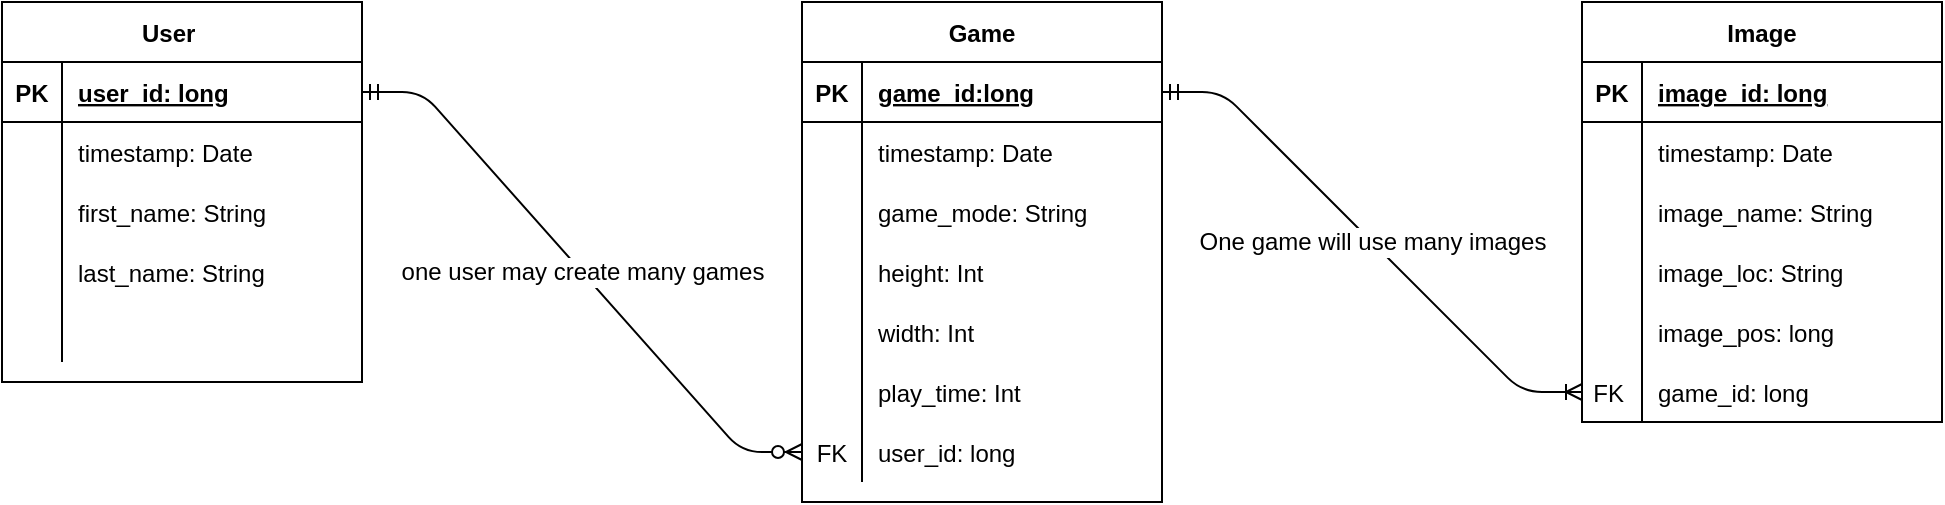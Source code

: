 <mxfile version="14.6.13" type="device"><diagram id="R2lEEEUBdFMjLlhIrx00" name="Page-1"><mxGraphModel dx="1024" dy="592" grid="1" gridSize="10" guides="1" tooltips="1" connect="1" arrows="1" fold="1" page="1" pageScale="1" pageWidth="850" pageHeight="1100" math="0" shadow="0" extFonts="Permanent Marker^https://fonts.googleapis.com/css?family=Permanent+Marker"><root><mxCell id="0"/><mxCell id="1" parent="0"/><mxCell id="iAOM0_z9XJIcXTJAmhC2-24" value="User    " style="shape=table;startSize=30;container=1;collapsible=1;childLayout=tableLayout;fixedRows=1;rowLines=0;fontStyle=1;align=center;resizeLast=1;" parent="1" vertex="1"><mxGeometry width="180" height="190" as="geometry"/></mxCell><mxCell id="iAOM0_z9XJIcXTJAmhC2-25" value="" style="shape=partialRectangle;collapsible=0;dropTarget=0;pointerEvents=0;fillColor=none;top=0;left=0;bottom=1;right=0;points=[[0,0.5],[1,0.5]];portConstraint=eastwest;" parent="iAOM0_z9XJIcXTJAmhC2-24" vertex="1"><mxGeometry y="30" width="180" height="30" as="geometry"/></mxCell><mxCell id="iAOM0_z9XJIcXTJAmhC2-26" value="PK" style="shape=partialRectangle;connectable=0;fillColor=none;top=0;left=0;bottom=0;right=0;fontStyle=1;overflow=hidden;" parent="iAOM0_z9XJIcXTJAmhC2-25" vertex="1"><mxGeometry width="30" height="30" as="geometry"/></mxCell><mxCell id="iAOM0_z9XJIcXTJAmhC2-27" value="user_id: long" style="shape=partialRectangle;connectable=0;fillColor=none;top=0;left=0;bottom=0;right=0;align=left;spacingLeft=6;fontStyle=5;overflow=hidden;" parent="iAOM0_z9XJIcXTJAmhC2-25" vertex="1"><mxGeometry x="30" width="150" height="30" as="geometry"/></mxCell><mxCell id="iAOM0_z9XJIcXTJAmhC2-28" value="" style="shape=partialRectangle;collapsible=0;dropTarget=0;pointerEvents=0;fillColor=none;top=0;left=0;bottom=0;right=0;points=[[0,0.5],[1,0.5]];portConstraint=eastwest;" parent="iAOM0_z9XJIcXTJAmhC2-24" vertex="1"><mxGeometry y="60" width="180" height="30" as="geometry"/></mxCell><mxCell id="iAOM0_z9XJIcXTJAmhC2-29" value="" style="shape=partialRectangle;connectable=0;fillColor=none;top=0;left=0;bottom=0;right=0;editable=1;overflow=hidden;" parent="iAOM0_z9XJIcXTJAmhC2-28" vertex="1"><mxGeometry width="30" height="30" as="geometry"/></mxCell><mxCell id="iAOM0_z9XJIcXTJAmhC2-30" value="timestamp: Date" style="shape=partialRectangle;connectable=0;fillColor=none;top=0;left=0;bottom=0;right=0;align=left;spacingLeft=6;overflow=hidden;" parent="iAOM0_z9XJIcXTJAmhC2-28" vertex="1"><mxGeometry x="30" width="150" height="30" as="geometry"/></mxCell><mxCell id="iAOM0_z9XJIcXTJAmhC2-31" value="" style="shape=partialRectangle;collapsible=0;dropTarget=0;pointerEvents=0;fillColor=none;top=0;left=0;bottom=0;right=0;points=[[0,0.5],[1,0.5]];portConstraint=eastwest;" parent="iAOM0_z9XJIcXTJAmhC2-24" vertex="1"><mxGeometry y="90" width="180" height="30" as="geometry"/></mxCell><mxCell id="iAOM0_z9XJIcXTJAmhC2-32" value="" style="shape=partialRectangle;connectable=0;fillColor=none;top=0;left=0;bottom=0;right=0;editable=1;overflow=hidden;" parent="iAOM0_z9XJIcXTJAmhC2-31" vertex="1"><mxGeometry width="30" height="30" as="geometry"/></mxCell><mxCell id="iAOM0_z9XJIcXTJAmhC2-33" value="first_name: String" style="shape=partialRectangle;connectable=0;fillColor=none;top=0;left=0;bottom=0;right=0;align=left;spacingLeft=6;overflow=hidden;" parent="iAOM0_z9XJIcXTJAmhC2-31" vertex="1"><mxGeometry x="30" width="150" height="30" as="geometry"/></mxCell><mxCell id="iAOM0_z9XJIcXTJAmhC2-34" value="" style="shape=partialRectangle;collapsible=0;dropTarget=0;pointerEvents=0;fillColor=none;top=0;left=0;bottom=0;right=0;points=[[0,0.5],[1,0.5]];portConstraint=eastwest;" parent="iAOM0_z9XJIcXTJAmhC2-24" vertex="1"><mxGeometry y="120" width="180" height="30" as="geometry"/></mxCell><mxCell id="iAOM0_z9XJIcXTJAmhC2-35" value="" style="shape=partialRectangle;connectable=0;fillColor=none;top=0;left=0;bottom=0;right=0;editable=1;overflow=hidden;" parent="iAOM0_z9XJIcXTJAmhC2-34" vertex="1"><mxGeometry width="30" height="30" as="geometry"/></mxCell><mxCell id="iAOM0_z9XJIcXTJAmhC2-36" value="last_name: String" style="shape=partialRectangle;connectable=0;fillColor=none;top=0;left=0;bottom=0;right=0;align=left;spacingLeft=6;overflow=hidden;" parent="iAOM0_z9XJIcXTJAmhC2-34" vertex="1"><mxGeometry x="30" width="150" height="30" as="geometry"/></mxCell><mxCell id="iAOM0_z9XJIcXTJAmhC2-38" value="" style="shape=partialRectangle;collapsible=0;dropTarget=0;pointerEvents=0;fillColor=none;top=0;left=0;bottom=0;right=0;points=[[0,0.5],[1,0.5]];portConstraint=eastwest;" parent="iAOM0_z9XJIcXTJAmhC2-24" vertex="1"><mxGeometry y="150" width="180" height="30" as="geometry"/></mxCell><mxCell id="iAOM0_z9XJIcXTJAmhC2-39" value="" style="shape=partialRectangle;connectable=0;fillColor=none;top=0;left=0;bottom=0;right=0;editable=1;overflow=hidden;" parent="iAOM0_z9XJIcXTJAmhC2-38" vertex="1"><mxGeometry width="30" height="30" as="geometry"/></mxCell><mxCell id="iAOM0_z9XJIcXTJAmhC2-40" value="" style="shape=partialRectangle;connectable=0;fillColor=none;top=0;left=0;bottom=0;right=0;align=left;spacingLeft=6;overflow=hidden;" parent="iAOM0_z9XJIcXTJAmhC2-38" vertex="1"><mxGeometry x="30" width="150" height="30" as="geometry"/></mxCell><mxCell id="iAOM0_z9XJIcXTJAmhC2-41" value="Image" style="shape=table;startSize=30;container=1;collapsible=1;childLayout=tableLayout;fixedRows=1;rowLines=0;fontStyle=1;align=center;resizeLast=1;" parent="1" vertex="1"><mxGeometry x="790" width="180" height="210" as="geometry"/></mxCell><mxCell id="iAOM0_z9XJIcXTJAmhC2-42" value="" style="shape=partialRectangle;collapsible=0;dropTarget=0;pointerEvents=0;fillColor=none;top=0;left=0;bottom=1;right=0;points=[[0,0.5],[1,0.5]];portConstraint=eastwest;" parent="iAOM0_z9XJIcXTJAmhC2-41" vertex="1"><mxGeometry y="30" width="180" height="30" as="geometry"/></mxCell><mxCell id="iAOM0_z9XJIcXTJAmhC2-43" value="PK" style="shape=partialRectangle;connectable=0;fillColor=none;top=0;left=0;bottom=0;right=0;fontStyle=1;overflow=hidden;" parent="iAOM0_z9XJIcXTJAmhC2-42" vertex="1"><mxGeometry width="30" height="30" as="geometry"/></mxCell><mxCell id="iAOM0_z9XJIcXTJAmhC2-44" value="image_id: long" style="shape=partialRectangle;connectable=0;fillColor=none;top=0;left=0;bottom=0;right=0;align=left;spacingLeft=6;fontStyle=5;overflow=hidden;" parent="iAOM0_z9XJIcXTJAmhC2-42" vertex="1"><mxGeometry x="30" width="150" height="30" as="geometry"/></mxCell><mxCell id="iAOM0_z9XJIcXTJAmhC2-45" value="" style="shape=partialRectangle;collapsible=0;dropTarget=0;pointerEvents=0;fillColor=none;top=0;left=0;bottom=0;right=0;points=[[0,0.5],[1,0.5]];portConstraint=eastwest;" parent="iAOM0_z9XJIcXTJAmhC2-41" vertex="1"><mxGeometry y="60" width="180" height="30" as="geometry"/></mxCell><mxCell id="iAOM0_z9XJIcXTJAmhC2-46" value="" style="shape=partialRectangle;connectable=0;fillColor=none;top=0;left=0;bottom=0;right=0;editable=1;overflow=hidden;" parent="iAOM0_z9XJIcXTJAmhC2-45" vertex="1"><mxGeometry width="30" height="30" as="geometry"/></mxCell><mxCell id="iAOM0_z9XJIcXTJAmhC2-47" value="timestamp: Date" style="shape=partialRectangle;connectable=0;fillColor=none;top=0;left=0;bottom=0;right=0;align=left;spacingLeft=6;overflow=hidden;" parent="iAOM0_z9XJIcXTJAmhC2-45" vertex="1"><mxGeometry x="30" width="150" height="30" as="geometry"/></mxCell><mxCell id="iAOM0_z9XJIcXTJAmhC2-48" value="" style="shape=partialRectangle;collapsible=0;dropTarget=0;pointerEvents=0;fillColor=none;top=0;left=0;bottom=0;right=0;points=[[0,0.5],[1,0.5]];portConstraint=eastwest;" parent="iAOM0_z9XJIcXTJAmhC2-41" vertex="1"><mxGeometry y="90" width="180" height="30" as="geometry"/></mxCell><mxCell id="iAOM0_z9XJIcXTJAmhC2-49" value="" style="shape=partialRectangle;connectable=0;fillColor=none;top=0;left=0;bottom=0;right=0;editable=1;overflow=hidden;" parent="iAOM0_z9XJIcXTJAmhC2-48" vertex="1"><mxGeometry width="30" height="30" as="geometry"/></mxCell><mxCell id="iAOM0_z9XJIcXTJAmhC2-50" value="image_name: String" style="shape=partialRectangle;connectable=0;fillColor=none;top=0;left=0;bottom=0;right=0;align=left;spacingLeft=6;overflow=hidden;" parent="iAOM0_z9XJIcXTJAmhC2-48" vertex="1"><mxGeometry x="30" width="150" height="30" as="geometry"/></mxCell><mxCell id="iAOM0_z9XJIcXTJAmhC2-51" value="" style="shape=partialRectangle;collapsible=0;dropTarget=0;pointerEvents=0;fillColor=none;top=0;left=0;bottom=0;right=0;points=[[0,0.5],[1,0.5]];portConstraint=eastwest;" parent="iAOM0_z9XJIcXTJAmhC2-41" vertex="1"><mxGeometry y="120" width="180" height="30" as="geometry"/></mxCell><mxCell id="iAOM0_z9XJIcXTJAmhC2-52" value="" style="shape=partialRectangle;connectable=0;fillColor=none;top=0;left=0;bottom=0;right=0;editable=1;overflow=hidden;" parent="iAOM0_z9XJIcXTJAmhC2-51" vertex="1"><mxGeometry width="30" height="30" as="geometry"/></mxCell><mxCell id="iAOM0_z9XJIcXTJAmhC2-53" value="image_loc: String" style="shape=partialRectangle;connectable=0;fillColor=none;top=0;left=0;bottom=0;right=0;align=left;spacingLeft=6;overflow=hidden;" parent="iAOM0_z9XJIcXTJAmhC2-51" vertex="1"><mxGeometry x="30" width="150" height="30" as="geometry"/></mxCell><mxCell id="UBIJGgpYHBwW-A78R8s--1" value="" style="shape=partialRectangle;collapsible=0;dropTarget=0;pointerEvents=0;fillColor=none;top=0;left=0;bottom=0;right=0;points=[[0,0.5],[1,0.5]];portConstraint=eastwest;" vertex="1" parent="iAOM0_z9XJIcXTJAmhC2-41"><mxGeometry y="150" width="180" height="30" as="geometry"/></mxCell><mxCell id="UBIJGgpYHBwW-A78R8s--2" value="" style="shape=partialRectangle;connectable=0;fillColor=none;top=0;left=0;bottom=0;right=0;editable=1;overflow=hidden;" vertex="1" parent="UBIJGgpYHBwW-A78R8s--1"><mxGeometry width="30" height="30" as="geometry"/></mxCell><mxCell id="UBIJGgpYHBwW-A78R8s--3" value="image_pos: long" style="shape=partialRectangle;connectable=0;fillColor=none;top=0;left=0;bottom=0;right=0;align=left;spacingLeft=6;overflow=hidden;" vertex="1" parent="UBIJGgpYHBwW-A78R8s--1"><mxGeometry x="30" width="150" height="30" as="geometry"/></mxCell><mxCell id="iAOM0_z9XJIcXTJAmhC2-54" value="" style="shape=partialRectangle;collapsible=0;dropTarget=0;pointerEvents=0;fillColor=none;top=0;left=0;bottom=0;right=0;points=[[0,0.5],[1,0.5]];portConstraint=eastwest;" parent="iAOM0_z9XJIcXTJAmhC2-41" vertex="1"><mxGeometry y="180" width="180" height="30" as="geometry"/></mxCell><mxCell id="iAOM0_z9XJIcXTJAmhC2-55" value="FK " style="shape=partialRectangle;connectable=0;fillColor=none;top=0;left=0;bottom=0;right=0;editable=1;overflow=hidden;" parent="iAOM0_z9XJIcXTJAmhC2-54" vertex="1"><mxGeometry width="30" height="30" as="geometry"/></mxCell><mxCell id="iAOM0_z9XJIcXTJAmhC2-56" value="game_id: long" style="shape=partialRectangle;connectable=0;fillColor=none;top=0;left=0;bottom=0;right=0;align=left;spacingLeft=6;overflow=hidden;" parent="iAOM0_z9XJIcXTJAmhC2-54" vertex="1"><mxGeometry x="30" width="150" height="30" as="geometry"/></mxCell><mxCell id="iAOM0_z9XJIcXTJAmhC2-57" value="Game" style="shape=table;startSize=30;container=1;collapsible=1;childLayout=tableLayout;fixedRows=1;rowLines=0;fontStyle=1;align=center;resizeLast=1;" parent="1" vertex="1"><mxGeometry x="400" width="180" height="250" as="geometry"/></mxCell><mxCell id="iAOM0_z9XJIcXTJAmhC2-58" value="" style="shape=partialRectangle;collapsible=0;dropTarget=0;pointerEvents=0;fillColor=none;top=0;left=0;bottom=1;right=0;points=[[0,0.5],[1,0.5]];portConstraint=eastwest;" parent="iAOM0_z9XJIcXTJAmhC2-57" vertex="1"><mxGeometry y="30" width="180" height="30" as="geometry"/></mxCell><mxCell id="iAOM0_z9XJIcXTJAmhC2-59" value="PK" style="shape=partialRectangle;connectable=0;fillColor=none;top=0;left=0;bottom=0;right=0;fontStyle=1;overflow=hidden;" parent="iAOM0_z9XJIcXTJAmhC2-58" vertex="1"><mxGeometry width="30" height="30" as="geometry"/></mxCell><mxCell id="iAOM0_z9XJIcXTJAmhC2-60" value="game_id:long" style="shape=partialRectangle;connectable=0;fillColor=none;top=0;left=0;bottom=0;right=0;align=left;spacingLeft=6;fontStyle=5;overflow=hidden;" parent="iAOM0_z9XJIcXTJAmhC2-58" vertex="1"><mxGeometry x="30" width="150" height="30" as="geometry"/></mxCell><mxCell id="iAOM0_z9XJIcXTJAmhC2-61" value="" style="shape=partialRectangle;collapsible=0;dropTarget=0;pointerEvents=0;fillColor=none;top=0;left=0;bottom=0;right=0;points=[[0,0.5],[1,0.5]];portConstraint=eastwest;" parent="iAOM0_z9XJIcXTJAmhC2-57" vertex="1"><mxGeometry y="60" width="180" height="30" as="geometry"/></mxCell><mxCell id="iAOM0_z9XJIcXTJAmhC2-62" value="" style="shape=partialRectangle;connectable=0;fillColor=none;top=0;left=0;bottom=0;right=0;editable=1;overflow=hidden;" parent="iAOM0_z9XJIcXTJAmhC2-61" vertex="1"><mxGeometry width="30" height="30" as="geometry"/></mxCell><mxCell id="iAOM0_z9XJIcXTJAmhC2-63" value="timestamp: Date" style="shape=partialRectangle;connectable=0;fillColor=none;top=0;left=0;bottom=0;right=0;align=left;spacingLeft=6;overflow=hidden;" parent="iAOM0_z9XJIcXTJAmhC2-61" vertex="1"><mxGeometry x="30" width="150" height="30" as="geometry"/></mxCell><mxCell id="iAOM0_z9XJIcXTJAmhC2-64" value="" style="shape=partialRectangle;collapsible=0;dropTarget=0;pointerEvents=0;fillColor=none;top=0;left=0;bottom=0;right=0;points=[[0,0.5],[1,0.5]];portConstraint=eastwest;" parent="iAOM0_z9XJIcXTJAmhC2-57" vertex="1"><mxGeometry y="90" width="180" height="30" as="geometry"/></mxCell><mxCell id="iAOM0_z9XJIcXTJAmhC2-65" value="" style="shape=partialRectangle;connectable=0;fillColor=none;top=0;left=0;bottom=0;right=0;editable=1;overflow=hidden;" parent="iAOM0_z9XJIcXTJAmhC2-64" vertex="1"><mxGeometry width="30" height="30" as="geometry"/></mxCell><mxCell id="iAOM0_z9XJIcXTJAmhC2-66" value="game_mode: String" style="shape=partialRectangle;connectable=0;fillColor=none;top=0;left=0;bottom=0;right=0;align=left;spacingLeft=6;overflow=hidden;" parent="iAOM0_z9XJIcXTJAmhC2-64" vertex="1"><mxGeometry x="30" width="150" height="30" as="geometry"/></mxCell><mxCell id="iAOM0_z9XJIcXTJAmhC2-67" value="" style="shape=partialRectangle;collapsible=0;dropTarget=0;pointerEvents=0;fillColor=none;top=0;left=0;bottom=0;right=0;points=[[0,0.5],[1,0.5]];portConstraint=eastwest;" parent="iAOM0_z9XJIcXTJAmhC2-57" vertex="1"><mxGeometry y="120" width="180" height="30" as="geometry"/></mxCell><mxCell id="iAOM0_z9XJIcXTJAmhC2-68" value="" style="shape=partialRectangle;connectable=0;fillColor=none;top=0;left=0;bottom=0;right=0;editable=1;overflow=hidden;" parent="iAOM0_z9XJIcXTJAmhC2-67" vertex="1"><mxGeometry width="30" height="30" as="geometry"/></mxCell><mxCell id="iAOM0_z9XJIcXTJAmhC2-69" value="height: Int" style="shape=partialRectangle;connectable=0;fillColor=none;top=0;left=0;bottom=0;right=0;align=left;spacingLeft=6;overflow=hidden;" parent="iAOM0_z9XJIcXTJAmhC2-67" vertex="1"><mxGeometry x="30" width="150" height="30" as="geometry"/></mxCell><mxCell id="iAOM0_z9XJIcXTJAmhC2-70" value="" style="shape=partialRectangle;collapsible=0;dropTarget=0;pointerEvents=0;fillColor=none;top=0;left=0;bottom=0;right=0;points=[[0,0.5],[1,0.5]];portConstraint=eastwest;" parent="iAOM0_z9XJIcXTJAmhC2-57" vertex="1"><mxGeometry y="150" width="180" height="30" as="geometry"/></mxCell><mxCell id="iAOM0_z9XJIcXTJAmhC2-71" value="" style="shape=partialRectangle;connectable=0;fillColor=none;top=0;left=0;bottom=0;right=0;editable=1;overflow=hidden;" parent="iAOM0_z9XJIcXTJAmhC2-70" vertex="1"><mxGeometry width="30" height="30" as="geometry"/></mxCell><mxCell id="iAOM0_z9XJIcXTJAmhC2-72" value="width: Int" style="shape=partialRectangle;connectable=0;fillColor=none;top=0;left=0;bottom=0;right=0;align=left;spacingLeft=6;overflow=hidden;" parent="iAOM0_z9XJIcXTJAmhC2-70" vertex="1"><mxGeometry x="30" width="150" height="30" as="geometry"/></mxCell><mxCell id="o9UvjKHPMQzsG-x35sn8-1" value="" style="shape=partialRectangle;collapsible=0;dropTarget=0;pointerEvents=0;fillColor=none;top=0;left=0;bottom=0;right=0;points=[[0,0.5],[1,0.5]];portConstraint=eastwest;" parent="iAOM0_z9XJIcXTJAmhC2-57" vertex="1"><mxGeometry y="180" width="180" height="30" as="geometry"/></mxCell><mxCell id="o9UvjKHPMQzsG-x35sn8-2" value="" style="shape=partialRectangle;connectable=0;fillColor=none;top=0;left=0;bottom=0;right=0;editable=1;overflow=hidden;" parent="o9UvjKHPMQzsG-x35sn8-1" vertex="1"><mxGeometry width="30" height="30" as="geometry"/></mxCell><mxCell id="o9UvjKHPMQzsG-x35sn8-3" value="play_time: Int" style="shape=partialRectangle;connectable=0;fillColor=none;top=0;left=0;bottom=0;right=0;align=left;spacingLeft=6;overflow=hidden;" parent="o9UvjKHPMQzsG-x35sn8-1" vertex="1"><mxGeometry x="30" width="150" height="30" as="geometry"/></mxCell><mxCell id="iAOM0_z9XJIcXTJAmhC2-88" value="" style="shape=partialRectangle;collapsible=0;dropTarget=0;pointerEvents=0;fillColor=none;top=0;left=0;bottom=0;right=0;points=[[0,0.5],[1,0.5]];portConstraint=eastwest;" parent="iAOM0_z9XJIcXTJAmhC2-57" vertex="1"><mxGeometry y="210" width="180" height="30" as="geometry"/></mxCell><mxCell id="iAOM0_z9XJIcXTJAmhC2-89" value="FK" style="shape=partialRectangle;connectable=0;fillColor=none;top=0;left=0;bottom=0;right=0;editable=1;overflow=hidden;" parent="iAOM0_z9XJIcXTJAmhC2-88" vertex="1"><mxGeometry width="30" height="30" as="geometry"/></mxCell><mxCell id="iAOM0_z9XJIcXTJAmhC2-90" value="user_id: long" style="shape=partialRectangle;connectable=0;fillColor=none;top=0;left=0;bottom=0;right=0;align=left;spacingLeft=6;overflow=hidden;" parent="iAOM0_z9XJIcXTJAmhC2-88" vertex="1"><mxGeometry x="30" width="150" height="30" as="geometry"/></mxCell><mxCell id="iAOM0_z9XJIcXTJAmhC2-86" value="one user may create many games" style="edgeStyle=entityRelationEdgeStyle;fontSize=12;html=1;endArrow=ERzeroToMany;exitX=1;exitY=0.5;exitDx=0;exitDy=0;entryX=0;entryY=0.5;entryDx=0;entryDy=0;startArrow=ERmandOne;startFill=0;endFill=1;" parent="1" source="iAOM0_z9XJIcXTJAmhC2-25" target="iAOM0_z9XJIcXTJAmhC2-88" edge="1"><mxGeometry width="100" height="100" relative="1" as="geometry"><mxPoint x="290" y="350" as="sourcePoint"/><mxPoint x="390" y="250" as="targetPoint"/></mxGeometry></mxCell><mxCell id="iAOM0_z9XJIcXTJAmhC2-87" value="One game will use many images" style="edgeStyle=entityRelationEdgeStyle;fontSize=12;html=1;endArrow=ERoneToMany;entryX=0;entryY=0.5;entryDx=0;entryDy=0;startArrow=ERmandOne;startFill=0;" parent="1" target="iAOM0_z9XJIcXTJAmhC2-54" edge="1"><mxGeometry width="100" height="100" relative="1" as="geometry"><mxPoint x="580" y="45" as="sourcePoint"/><mxPoint x="760" y="45" as="targetPoint"/></mxGeometry></mxCell></root></mxGraphModel></diagram></mxfile>